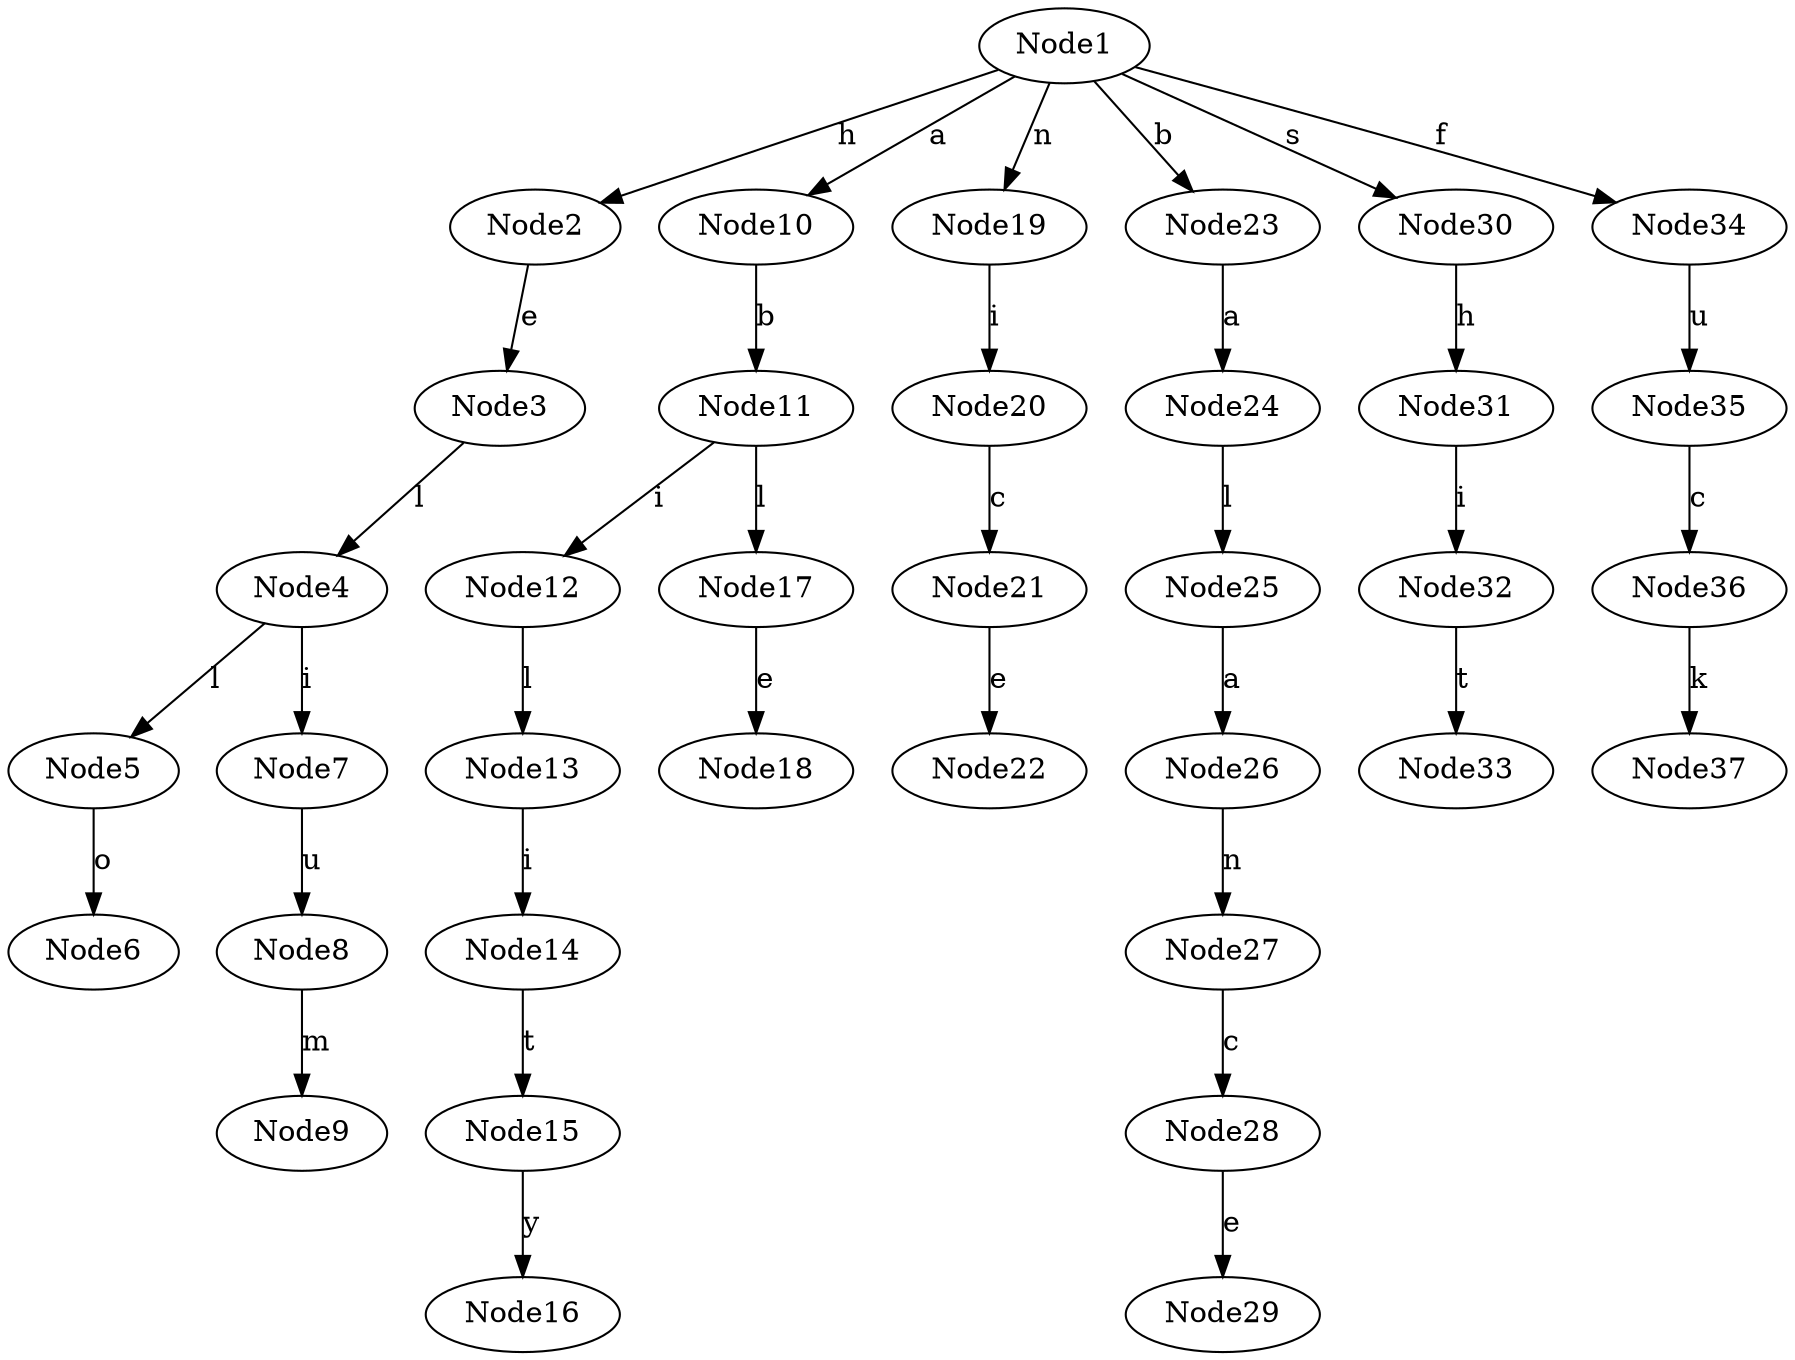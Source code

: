 digraph G{
    Node1 -> Node2 [label="h"];
    Node2 -> Node3 [label="e"];
    Node3 -> Node4 [label="l"];
    Node4 -> Node5 [label="l"];
    Node5 -> Node6 [label="o"];
    Node4 -> Node7 [label="i"];
    Node7 -> Node8 [label="u"];
    Node8 -> Node9 [label="m"];
    Node1 -> Node10 [label="a"];
    Node10 -> Node11 [label="b"];
    Node11 -> Node12 [label="i"];
    Node12 -> Node13 [label="l"];
    Node13 -> Node14 [label="i"];
    Node14 -> Node15 [label="t"];
    Node15 -> Node16 [label="y"];
    Node11 -> Node17 [label="l"];
    Node17 -> Node18 [label="e"];
    Node1 -> Node19 [label="n"];
    Node19 -> Node20 [label="i"];
    Node20 -> Node21 [label="c"];
    Node21 -> Node22 [label="e"];
    Node1 -> Node23 [label="b"];
    Node23 -> Node24 [label="a"];
    Node24 -> Node25 [label="l"];
    Node25 -> Node26 [label="a"];
    Node26 -> Node27 [label="n"];
    Node27 -> Node28 [label="c"];
    Node28 -> Node29 [label="e"];
    Node1 -> Node30 [label="s"];
    Node30 -> Node31 [label="h"];
    Node31 -> Node32 [label="i"];
    Node32 -> Node33 [label="t"];
    Node1 -> Node34 [label="f"];
    Node34 -> Node35 [label="u"];
    Node35 -> Node36 [label="c"];
    Node36 -> Node37 [label="k"];
}
